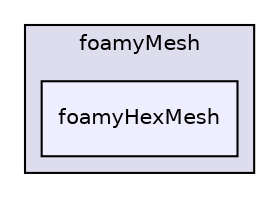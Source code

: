 digraph "applications/utilities/mesh/generation/foamyMesh/foamyHexMesh" {
  bgcolor=transparent;
  compound=true
  node [ fontsize="10", fontname="Helvetica"];
  edge [ labelfontsize="10", labelfontname="Helvetica"];
  subgraph clusterdir_525b031d9ecda2adbb84a631566a9480 {
    graph [ bgcolor="#ddddee", pencolor="black", label="foamyMesh" fontname="Helvetica", fontsize="10", URL="dir_525b031d9ecda2adbb84a631566a9480.html"]
  dir_939d1fac41bd63bba444a189292d769c [shape=box, label="foamyHexMesh", style="filled", fillcolor="#eeeeff", pencolor="black", URL="dir_939d1fac41bd63bba444a189292d769c.html"];
  }
}
